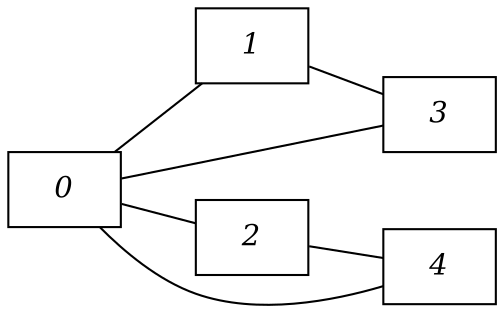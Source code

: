 graph G {

/* Graph Attributes */
graph [rankdir = LR];

/* Node Attributes */
node [shape = rectangle, fillcolor = white, style = filled, fontname = "Times-Italic"];

/* Edge Attributes */
edge [fontname = "Times-Italic", arrowsize = 0.75, fontsize = 16];

/* Nodes */
0 [label = "0"];
1 [label = "1"];
2 [label = "2"];
3 [label = "3"];
4 [label = "4"];

/* Edges */
0 -- 4 [];
0 -- 3 [];
0 -- 2 [];
0 -- 1 [];
1 -- 3 [];
2 -- 4 [];

}

